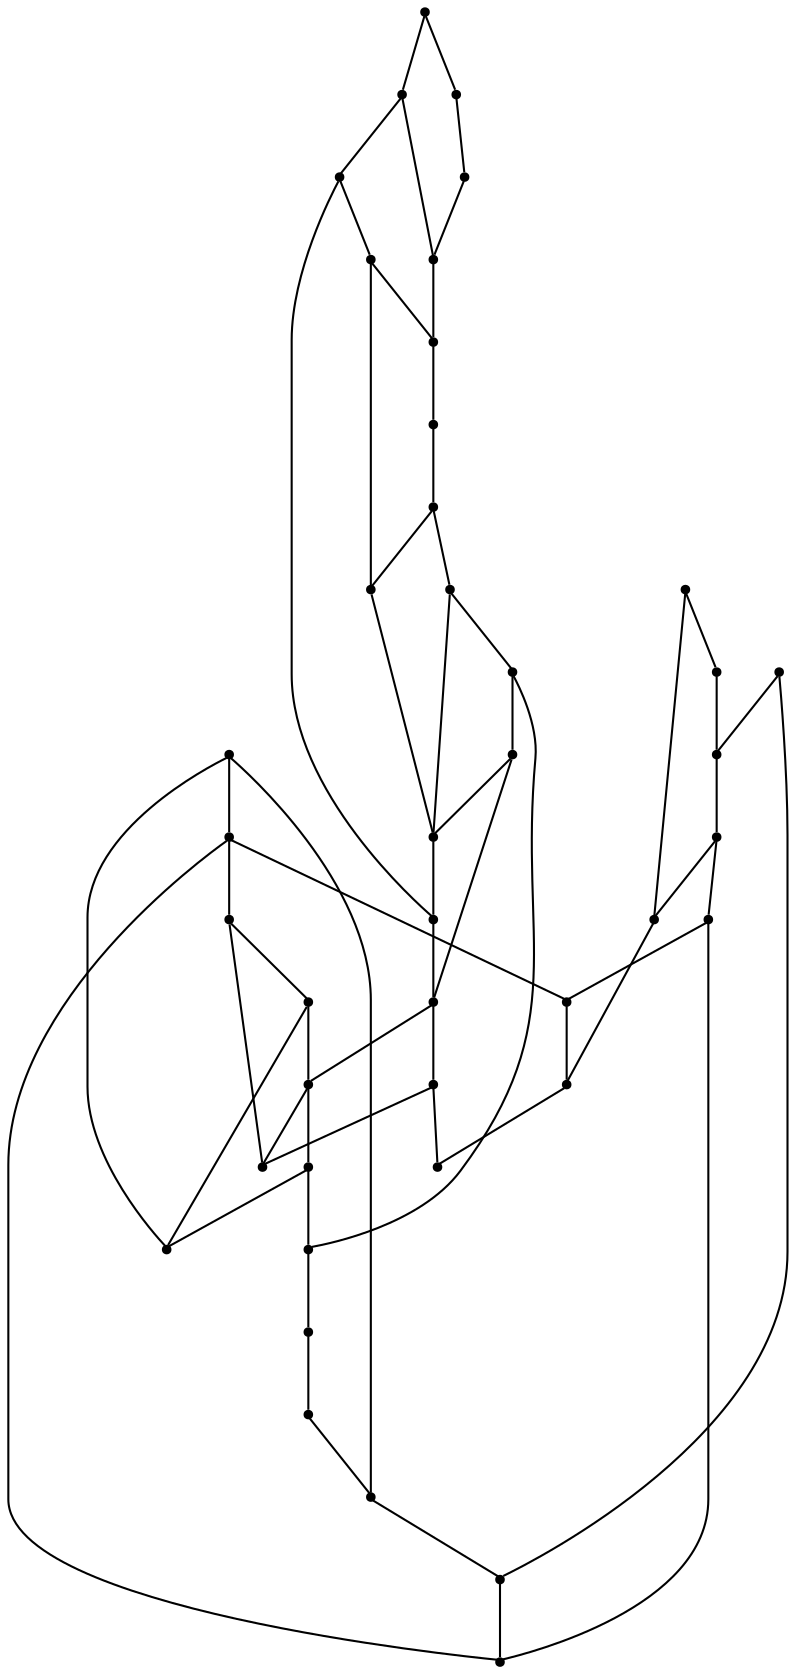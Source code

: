 graph {
  node [shape=point,comment="{\"directed\":false,\"doi\":\"10.1007/3-540-36151-0_24\",\"figure\":\"2 (5)\"}"]

  v0 [pos="726.896890004476,509.49395421951544"]
  v1 [pos="741.5749867757162,419.8243372024052"]
  v2 [pos="709.0749740600587,464.777309932406"]
  v3 [pos="757.6958338419597,532.0868087193323"]
  v4 [pos="663.6926968892416,532.0868087193323"]
  v5 [pos="812.9916508992515,532.0868087193323"]
  v6 [pos="835.1114590962728,532.0868087193323"]
  v7 [pos="868.2885805765789,532.0868087193323"]
  v8 [pos="901.4666875203451,532.0868087193323"]
  v9 [pos="901.4666875203451,510.0127053639245"]
  v10 [pos="901.4666875203451,421.0325789830042"]
  v11 [pos="901.4666875203451,404.47831872909796"]
  v12 [pos="884.876028696696,451.63687789250935"]
  v13 [pos="862.7593676249187,510.0127053639245"]
  v14 [pos="862.3833338419598,481.6003315032475"]
  v15 [pos="861.8166605631511,448.1408350051396"]
  v16 [pos="829.5802116394043,498.9773424844893"]
  v17 [pos="831.6458384195964,483.21595910995734"]
  v18 [pos="809.2875162760417,481.7991805455042"]
  v19 [pos="824.0510622660321,404.47831872909796"]
  v20 [pos="824.051062266032,449.3127338469975"]
  v21 [pos="796.4041392008464,504.49510339706666"]
  v22 [pos="807.462501525879,407.23685347844685"]
  v23 [pos="807.4625015258789,377.5773835560633"]
  v24 [pos="790.874989827474,470.69510543157185"]
  v25 [pos="774.2843945821127,454.83257694849897"]
  v26 [pos="779.8156420389812,492.7690498412602"]
  v27 [pos="745.158322652181,509.8659428339156"]
  v28 [pos="752.1666844685873,476.21478958735395"]
  v29 [pos="746.6374715169272,454.83257694849897"]
  v30 [pos="708.3718935648601,505.1856351277185"]
  v31 [pos="716.8583552042644,441.6408451776656"]
  v32 [pos="702.400016784668,387.9243207356287"]
  v33 [pos="770.0083414713542,374.66188990880573"]
  v34 [pos="680.2823066711426,393.4408736607386"]
  v35 [pos="668.3385531107585,418.9660303176396"]
  v36 [pos="669.2219098409017,465.1785445591761"]
  v37 [pos="652.6333491007488,398.9608121296717"]
  v38 [pos="663.6926968892416,504.4951033970667"]
  v39 [pos="666.3510322570801,375.08684718419636"]
  v40 [pos="627.7500152587891,376.1982433379643"]
  v41 [pos="628.4416834513347,418.2742985468062"]

  v0 -- v1 [id="-1",pos="726.896890004476,509.49395421951544 728.1541188557943,495.5117853861007 737.304178873698,438.89096502273804 741.5749867757162,419.8243372024052"]
  v40 -- v39 [id="-2",pos="627.7500152587891,376.1982433379643 666.3510322570801,375.08684718419636 666.3510322570801,375.08684718419636 666.3510322570801,375.08684718419636"]
  v39 -- v33 [id="-3",pos="666.3510322570801,375.08684718419636 770.0083414713542,374.66188990880573 770.0083414713542,374.66188990880573 770.0083414713542,374.66188990880573"]
  v33 -- v23 [id="-4",pos="770.0083414713542,374.66188990880573 807.4625015258789,377.5773835560633 807.4625015258789,377.5773835560633 807.4625015258789,377.5773835560633"]
  v41 -- v35 [id="-5",pos="628.4416834513347,418.2742985468062 668.3385531107585,418.9660303176396 668.3385531107585,418.9660303176396 668.3385531107585,418.9660303176396"]
  v40 -- v41 [id="-7",pos="627.7500152587891,376.1982433379643 628.4416834513347,418.2742985468062 628.4416834513347,418.2742985468062 628.4416834513347,418.2742985468062"]
  v37 -- v39 [id="-8",pos="652.6333491007488,398.9608121296717 666.3510322570801,375.08684718419636 666.3510322570801,375.08684718419636 666.3510322570801,375.08684718419636"]
  v37 -- v34 [id="-9",pos="652.6333491007488,398.9608121296717 680.2823066711426,393.4408736607386 680.2823066711426,393.4408736607386 680.2823066711426,393.4408736607386"]
  v4 -- v38 [id="-12",pos="663.6926968892416,532.0868087193323 663.6926968892416,504.4951033970667 663.6926968892416,504.4951033970667 663.6926968892416,504.4951033970667"]
  v38 -- v30 [id="-13",pos="663.6926968892416,504.4951033970667 708.3718935648601,505.1856351277185 708.3718935648601,505.1856351277185 708.3718935648601,505.1856351277185"]
  v35 -- v37 [id="-15",pos="668.3385531107585,418.9660303176396 652.6333491007488,398.9608121296717 652.6333491007488,398.9608121296717 652.6333491007488,398.9608121296717"]
  v36 -- v35 [id="-17",pos="669.2219098409017,465.1785445591761 668.3385531107585,418.9660303176396 668.3385531107585,418.9660303176396 668.3385531107585,418.9660303176396"]
  v36 -- v2 [id="-18",pos="669.2219098409017,465.1785445591761 709.0749740600587,464.777309932406 709.0749740600587,464.777309932406 709.0749740600587,464.777309932406"]
  v34 -- v31 [id="-20",pos="680.2823066711426,393.4408736607386 716.8583552042644,441.6408451776656 716.8583552042644,441.6408451776656 716.8583552042644,441.6408451776656"]
  v34 -- v32 [id="-21",pos="680.2823066711426,393.4408736607386 702.400016784668,387.9243207356287 702.400016784668,387.9243207356287 702.400016784668,387.9243207356287"]
  v32 -- v33 [id="-22",pos="702.400016784668,387.9243207356287 770.0083414713542,374.66188990880573 770.0083414713542,374.66188990880573 770.0083414713542,374.66188990880573"]
  v30 -- v2 [id="-25",pos="708.3718935648601,505.1856351277185 709.0749740600587,464.777309932406 709.0749740600587,464.777309932406 709.0749740600587,464.777309932406"]
  v1 -- v29 [id="-28",pos="741.5749867757162,419.8243372024052 746.6374715169272,454.83257694849897 746.6374715169272,454.83257694849897 746.6374715169272,454.83257694849897"]
  v1 -- v32 [id="-29",pos="741.5749867757162,419.8243372024052 702.400016784668,387.9243207356287 702.400016784668,387.9243207356287 702.400016784668,387.9243207356287"]
  v1 -- v31 [id="-30",pos="741.5749867757162,419.8243372024052 716.8583552042644,441.6408451776656 716.8583552042644,441.6408451776656 716.8583552042644,441.6408451776656"]
  v27 -- v28 [id="-31",pos="745.158322652181,509.8659428339156 752.1666844685873,476.21478958735395 752.1666844685873,476.21478958735395 752.1666844685873,476.21478958735395"]
  v27 -- v0 [id="-32",pos="745.158322652181,509.8659428339156 726.896890004476,509.49395421951544 726.896890004476,509.49395421951544 726.896890004476,509.49395421951544"]
  v0 -- v30 [id="-33",pos="726.896890004476,509.49395421951544 708.3718935648601,505.1856351277185 708.3718935648601,505.1856351277185 708.3718935648601,505.1856351277185"]
  v29 -- v25 [id="-34",pos="746.6374715169272,454.83257694849897 774.2843945821127,454.83257694849897 774.2843945821127,454.83257694849897 774.2843945821127,454.83257694849897"]
  v29 -- v28 [id="-35",pos="746.6374715169272,454.83257694849897 752.1666844685873,476.21478958735395 752.1666844685873,476.21478958735395 752.1666844685873,476.21478958735395"]
  v28 -- v24 [id="-36",pos="752.1666844685873,476.21478958735395 790.874989827474,470.69510543157185 790.874989827474,470.69510543157185 790.874989827474,470.69510543157185"]
  v26 -- v3 [id="-38",pos="779.8156420389812,492.7690498412602 757.6958338419597,532.0868087193323 757.6958338419597,532.0868087193323 757.6958338419597,532.0868087193323"]
  v26 -- v27 [id="-39",pos="779.8156420389812,492.7690498412602 745.158322652181,509.8659428339156 745.158322652181,509.8659428339156 745.158322652181,509.8659428339156"]
  v24 -- v26 [id="-40",pos="790.874989827474,470.69510543157185 779.8156420389812,492.7690498412602 779.8156420389812,492.7690498412602 779.8156420389812,492.7690498412602"]
  v24 -- v25 [id="-41",pos="790.874989827474,470.69510543157185 774.2843945821127,454.83257694849897 774.2843945821127,454.83257694849897 774.2843945821127,454.83257694849897"]
  v21 -- v16 [id="-42",pos="796.4041392008464,504.49510339706666 829.5802116394043,498.9773424844893 829.5802116394043,498.9773424844893 829.5802116394043,498.9773424844893"]
  v21 -- v18 [id="-43",pos="796.4041392008464,504.49510339706666 809.2875162760417,481.7991805455042 809.2875162760417,481.7991805455042 809.2875162760417,481.7991805455042"]
  v18 -- v24 [id="-45",pos="809.2875162760417,481.7991805455042 790.874989827474,470.69510543157185 790.874989827474,470.69510543157185 790.874989827474,470.69510543157185"]
  v18 -- v22 [id="-46",pos="809.2875162760417,481.7991805455042 807.462501525879,407.23685347844685 807.462501525879,407.23685347844685 807.462501525879,407.23685347844685"]
  v22 -- v23 [id="-47",pos="807.462501525879,407.23685347844685 807.4625015258789,377.5773835560633 807.4625015258789,377.5773835560633 807.4625015258789,377.5773835560633"]
  v5 -- v21 [id="-49",pos="812.9916508992515,532.0868087193323 796.4041392008464,504.49510339706666 796.4041392008464,504.49510339706666 796.4041392008464,504.49510339706666"]
  v20 -- v19 [id="-50",pos="824.051062266032,449.3127338469975 824.0510622660321,404.47831872909796 824.0510622660321,404.47831872909796 824.0510622660321,404.47831872909796"]
  v20 -- v15 [id="-51",pos="824.051062266032,449.3127338469975 861.8166605631511,448.1408350051396 861.8166605631511,448.1408350051396 861.8166605631511,448.1408350051396"]
  v19 -- v11 [id="-52",pos="824.0510622660321,404.47831872909796 901.4666875203451,404.47831872909796 901.4666875203451,404.47831872909796 901.4666875203451,404.47831872909796"]
  v16 -- v17 [id="-53",pos="829.5802116394043,498.9773424844893 831.6458384195964,483.21595910995734 831.6458384195964,483.21595910995734 831.6458384195964,483.21595910995734"]
  v6 -- v16 [id="-54",pos="835.1114590962728,532.0868087193323 829.5802116394043,498.9773424844893 829.5802116394043,498.9773424844893 829.5802116394043,498.9773424844893"]
  v15 -- v14 [id="-57",pos="861.8166605631511,448.1408350051396 862.3833338419598,481.6003315032475 862.3833338419598,481.6003315032475 862.3833338419598,481.6003315032475"]
  v14 -- v12 [id="-58",pos="862.3833338419598,481.6003315032475 884.876028696696,451.63687789250935 884.876028696696,451.63687789250935 884.876028696696,451.63687789250935"]
  v15 -- v10 [id="-59",pos="861.8166605631511,448.1408350051396 901.4666875203451,421.0325789830042 901.4666875203451,421.0325789830042 901.4666875203451,421.0325789830042"]
  v13 -- v12 [id="-60",pos="862.7593676249187,510.0127053639245 884.876028696696,451.63687789250935 884.876028696696,451.63687789250935 884.876028696696,451.63687789250935"]
  v14 -- v17 [id="-61",pos="862.3833338419598,481.6003315032475 831.6458384195964,483.21595910995734 831.6458384195964,483.21595910995734 831.6458384195964,483.21595910995734"]
  v17 -- v18 [id="-62",pos="831.6458384195964,483.21595910995734 809.2875162760417,481.7991805455042 809.2875162760417,481.7991805455042 809.2875162760417,481.7991805455042"]
  v13 -- v16 [id="-63",pos="862.7593676249187,510.0127053639245 829.5802116394043,498.9773424844893 829.5802116394043,498.9773424844893 829.5802116394043,498.9773424844893"]
  v7 -- v13 [id="-66",pos="868.2885805765789,532.0868087193323 862.7593676249187,510.0127053639245 862.7593676249187,510.0127053639245 862.7593676249187,510.0127053639245"]
  v12 -- v9 [id="-67",pos="884.876028696696,451.63687789250935 901.4666875203451,510.0127053639245 901.4666875203451,510.0127053639245 901.4666875203451,510.0127053639245"]
  v11 -- v10 [id="-68",pos="901.4666875203451,404.47831872909796 901.4666875203451,421.0325789830042 901.4666875203451,421.0325789830042 901.4666875203451,421.0325789830042"]
  v10 -- v9 [id="-69",pos="901.4666875203451,421.0325789830042 901.4666875203451,510.0127053639245 901.4666875203451,510.0127053639245 901.4666875203451,510.0127053639245"]
  v9 -- v8 [id="-70",pos="901.4666875203451,510.0127053639245 901.4666875203451,532.0868087193323 901.4666875203451,532.0868087193323 901.4666875203451,532.0868087193323"]
  v8 -- v7 [id="-71",pos="901.4666875203451,532.0868087193323 868.2885805765789,532.0868087193323 868.2885805765789,532.0868087193323 868.2885805765789,532.0868087193323"]
  v7 -- v6 [id="-72",pos="868.2885805765789,532.0868087193323 835.1114590962728,532.0868087193323 835.1114590962728,532.0868087193323 835.1114590962728,532.0868087193323"]
  v6 -- v5 [id="-73",pos="835.1114590962728,532.0868087193323 812.9916508992515,532.0868087193323 812.9916508992515,532.0868087193323 812.9916508992515,532.0868087193323"]
  v5 -- v3 [id="-74",pos="812.9916508992515,532.0868087193323 757.6958338419597,532.0868087193323 757.6958338419597,532.0868087193323 757.6958338419597,532.0868087193323"]
  v3 -- v4 [id="-75",pos="757.6958338419597,532.0868087193323 663.6926968892416,532.0868087193323 663.6926968892416,532.0868087193323 663.6926968892416,532.0868087193323"]
  v22 -- v25 [id="-37",pos="807.462501525879,407.23685347844685 774.2843945821127,454.83257694849897 774.2843945821127,454.83257694849897 774.2843945821127,454.83257694849897"]
  v2 -- v31 [id="-76",pos="709.0749740600587,464.777309932406 709.9541982014974,462.0367042602055 715.2416865030925,450.5658777933273 716.8583552042644,441.6408451776656"]
}